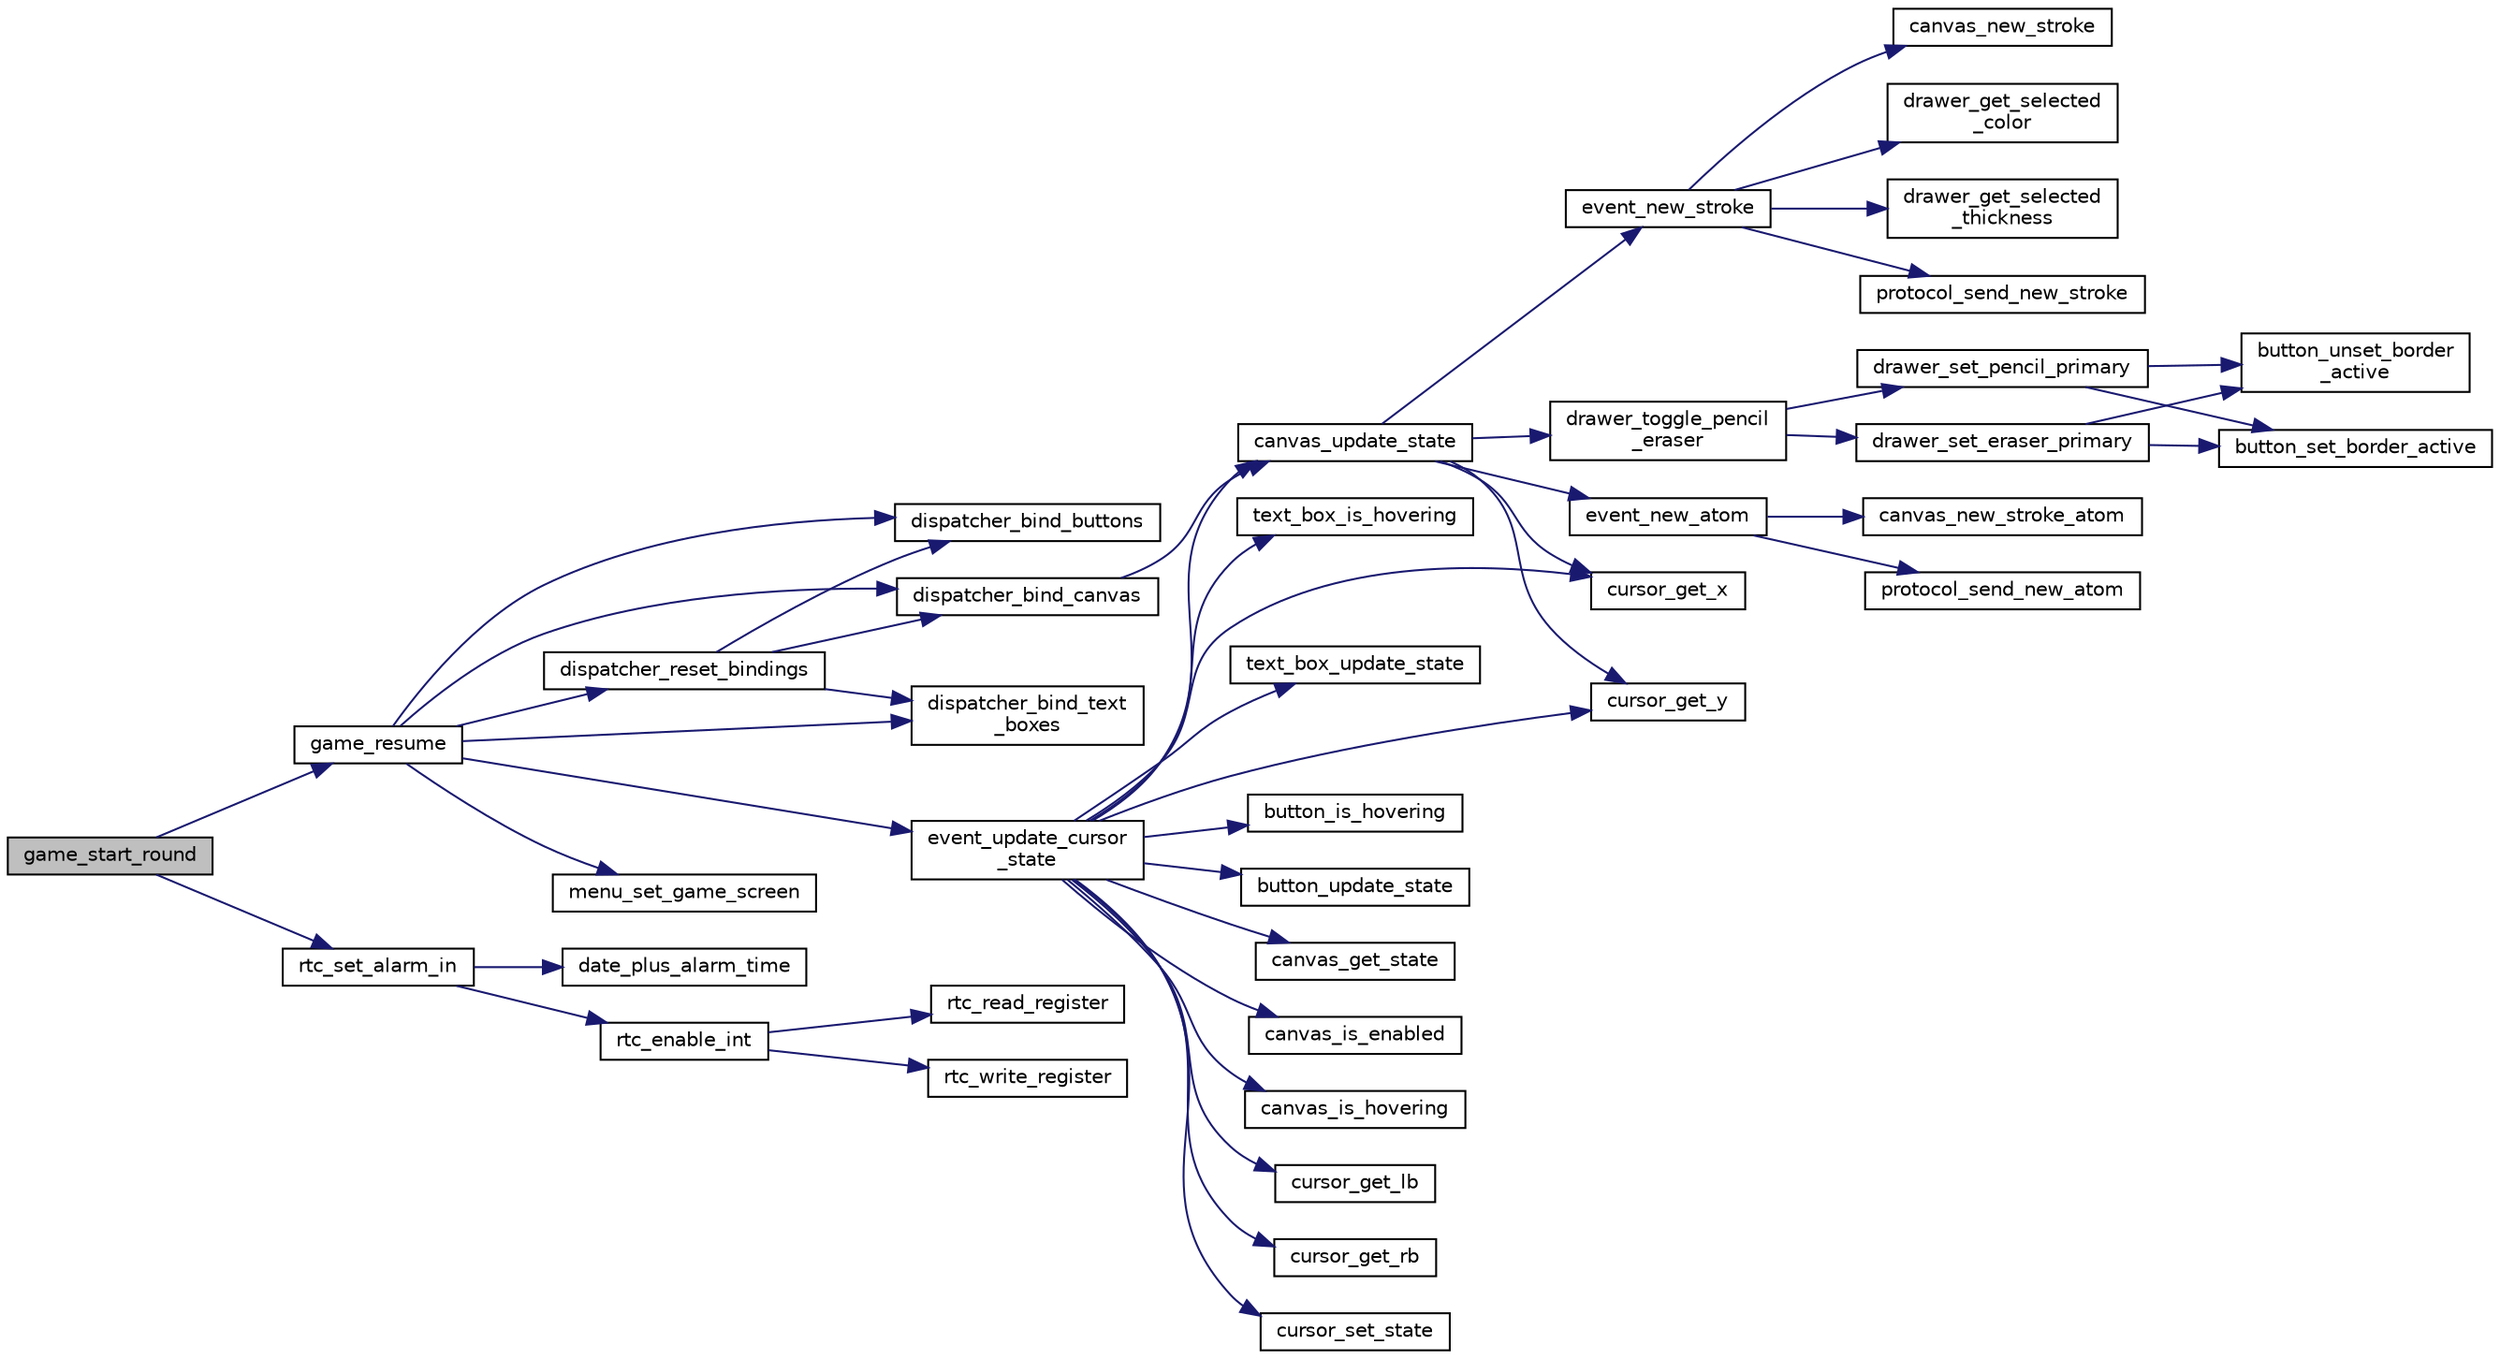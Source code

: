 digraph "game_start_round"
{
 // LATEX_PDF_SIZE
  edge [fontname="Helvetica",fontsize="10",labelfontname="Helvetica",labelfontsize="10"];
  node [fontname="Helvetica",fontsize="10",shape=record];
  rankdir="LR";
  Node1 [label="game_start_round",height=0.2,width=0.4,color="black", fillcolor="grey75", style="filled", fontcolor="black",tooltip="Starts the already created round."];
  Node1 -> Node2 [color="midnightblue",fontsize="10",style="solid",fontname="Helvetica"];
  Node2 [label="game_resume",height=0.2,width=0.4,color="black", fillcolor="white", style="filled",URL="$group__game.html#ga52118602811d7516e865c66a7410fd58",tooltip="Resumes the game."];
  Node2 -> Node3 [color="midnightblue",fontsize="10",style="solid",fontname="Helvetica"];
  Node3 [label="dispatcher_bind_buttons",height=0.2,width=0.4,color="black", fillcolor="white", style="filled",URL="$group__dispatcher.html#ga09a194e07832b8e7984e1b50d9722a80",tooltip="Binds the given buttons to the dispatcher."];
  Node2 -> Node4 [color="midnightblue",fontsize="10",style="solid",fontname="Helvetica"];
  Node4 [label="dispatcher_bind_canvas",height=0.2,width=0.4,color="black", fillcolor="white", style="filled",URL="$group__dispatcher.html#gab72c16c8547625b6dde1d4626b3c9c99",tooltip="Binds or unbinds the canvas to the dispatcher."];
  Node4 -> Node5 [color="midnightblue",fontsize="10",style="solid",fontname="Helvetica"];
  Node5 [label="canvas_update_state",height=0.2,width=0.4,color="black", fillcolor="white", style="filled",URL="$group__canvas.html#ga95661aa91869ceace06141f45c078210",tooltip="Updates the state of the canvas according to given mouse info."];
  Node5 -> Node6 [color="midnightblue",fontsize="10",style="solid",fontname="Helvetica"];
  Node6 [label="cursor_get_x",height=0.2,width=0.4,color="black", fillcolor="white", style="filled",URL="$group__cursor.html#ga479cd0880892e002681b109c7a712c04",tooltip="Gets cursor x coordinate."];
  Node5 -> Node7 [color="midnightblue",fontsize="10",style="solid",fontname="Helvetica"];
  Node7 [label="cursor_get_y",height=0.2,width=0.4,color="black", fillcolor="white", style="filled",URL="$group__cursor.html#ga15c1a0816c95ad240b94dc15480b403a",tooltip="Gets cursor y coordinate."];
  Node5 -> Node8 [color="midnightblue",fontsize="10",style="solid",fontname="Helvetica"];
  Node8 [label="drawer_toggle_pencil\l_eraser",height=0.2,width=0.4,color="black", fillcolor="white", style="filled",URL="$group__game.html#ga2a86959de5de66b3881ada72cf3a5850",tooltip="Switches the tool used (pencil/eraser) if this player is the drawer."];
  Node8 -> Node9 [color="midnightblue",fontsize="10",style="solid",fontname="Helvetica"];
  Node9 [label="drawer_set_eraser_primary",height=0.2,width=0.4,color="black", fillcolor="white", style="filled",URL="$group__game.html#gad2612affb6e1d0b40f1972a751ad6674",tooltip="Sets the eraser primary if this player is the drawer."];
  Node9 -> Node10 [color="midnightblue",fontsize="10",style="solid",fontname="Helvetica"];
  Node10 [label="button_set_border_active",height=0.2,width=0.4,color="black", fillcolor="white", style="filled",URL="$group__button.html#ga6fdbd6cb9f7febe9bc371326f96f365d",tooltip="Sets the border of a given button active."];
  Node9 -> Node11 [color="midnightblue",fontsize="10",style="solid",fontname="Helvetica"];
  Node11 [label="button_unset_border\l_active",height=0.2,width=0.4,color="black", fillcolor="white", style="filled",URL="$group__button.html#ga0425667543e54af67fe4010a57476d05",tooltip="Sets the border of a given button inactive."];
  Node8 -> Node12 [color="midnightblue",fontsize="10",style="solid",fontname="Helvetica"];
  Node12 [label="drawer_set_pencil_primary",height=0.2,width=0.4,color="black", fillcolor="white", style="filled",URL="$group__game.html#gab09c1e5c83d1408799b41ae9863259ef",tooltip="Sets the pencil primary if this player is the drawer."];
  Node12 -> Node10 [color="midnightblue",fontsize="10",style="solid",fontname="Helvetica"];
  Node12 -> Node11 [color="midnightblue",fontsize="10",style="solid",fontname="Helvetica"];
  Node5 -> Node13 [color="midnightblue",fontsize="10",style="solid",fontname="Helvetica"];
  Node13 [label="event_new_atom",height=0.2,width=0.4,color="black", fillcolor="white", style="filled",URL="$group__dispatcher.html#ga36337f8ccb7dcd6324010125bcf42dc1",tooltip="Adds a new atom to the stroke being drawn in the canvas and notifies the other player."];
  Node13 -> Node14 [color="midnightblue",fontsize="10",style="solid",fontname="Helvetica"];
  Node14 [label="canvas_new_stroke_atom",height=0.2,width=0.4,color="black", fillcolor="white", style="filled",URL="$group__canvas.html#ga9635fd19e44c814f55f50eb213d6b6b3",tooltip="Adds a new atom to the current stroke."];
  Node13 -> Node15 [color="midnightblue",fontsize="10",style="solid",fontname="Helvetica"];
  Node15 [label="protocol_send_new_atom",height=0.2,width=0.4,color="black", fillcolor="white", style="filled",URL="$group__protocol.html#ga0ef9e0d21713f79d9c42f68b435d209a",tooltip="Sends a message of type MSG_DRAW_ATOM."];
  Node5 -> Node16 [color="midnightblue",fontsize="10",style="solid",fontname="Helvetica"];
  Node16 [label="event_new_stroke",height=0.2,width=0.4,color="black", fillcolor="white", style="filled",URL="$group__dispatcher.html#ga4aeb5b63078cf7887e70a0696e5427e2",tooltip="Starts drawing new stroke in the canvas and notifies the other player."];
  Node16 -> Node17 [color="midnightblue",fontsize="10",style="solid",fontname="Helvetica"];
  Node17 [label="canvas_new_stroke",height=0.2,width=0.4,color="black", fillcolor="white", style="filled",URL="$group__canvas.html#ga79691af660bfc7d635d4727f2cbfd59a",tooltip="Starts a new stroke in the canvas."];
  Node16 -> Node18 [color="midnightblue",fontsize="10",style="solid",fontname="Helvetica"];
  Node18 [label="drawer_get_selected\l_color",height=0.2,width=0.4,color="black", fillcolor="white", style="filled",URL="$group__game.html#ga3fd14fd97f9704dccd8f8b0e6e53960f",tooltip="Gets the drawer selected color."];
  Node16 -> Node19 [color="midnightblue",fontsize="10",style="solid",fontname="Helvetica"];
  Node19 [label="drawer_get_selected\l_thickness",height=0.2,width=0.4,color="black", fillcolor="white", style="filled",URL="$group__game.html#ga7a01e47255ad988eefbe2e0067a3e26c",tooltip="Gets the drawer selected thickness."];
  Node16 -> Node20 [color="midnightblue",fontsize="10",style="solid",fontname="Helvetica"];
  Node20 [label="protocol_send_new_stroke",height=0.2,width=0.4,color="black", fillcolor="white", style="filled",URL="$group__protocol.html#ga48456102bf88a8974c153a8b117f9480",tooltip="Sends a message of type MSG_NEW_STROKE."];
  Node2 -> Node21 [color="midnightblue",fontsize="10",style="solid",fontname="Helvetica"];
  Node21 [label="dispatcher_bind_text\l_boxes",height=0.2,width=0.4,color="black", fillcolor="white", style="filled",URL="$group__dispatcher.html#ga4701c82e8ae5bf8fa045347e26aefb74",tooltip="Binds the given text boxes to the dispatcher."];
  Node2 -> Node22 [color="midnightblue",fontsize="10",style="solid",fontname="Helvetica"];
  Node22 [label="dispatcher_reset_bindings",height=0.2,width=0.4,color="black", fillcolor="white", style="filled",URL="$group__dispatcher.html#gab9458678bdcdc4f0ff458f8a9b27c638",tooltip="Resets all dispatcher bindings."];
  Node22 -> Node3 [color="midnightblue",fontsize="10",style="solid",fontname="Helvetica"];
  Node22 -> Node4 [color="midnightblue",fontsize="10",style="solid",fontname="Helvetica"];
  Node22 -> Node21 [color="midnightblue",fontsize="10",style="solid",fontname="Helvetica"];
  Node2 -> Node23 [color="midnightblue",fontsize="10",style="solid",fontname="Helvetica"];
  Node23 [label="event_update_cursor\l_state",height=0.2,width=0.4,color="black", fillcolor="white", style="filled",URL="$group__dispatcher.html#ga1870958649b46017847735537a5701e1",tooltip="Updates the cursor state and updates the game according to it."];
  Node23 -> Node24 [color="midnightblue",fontsize="10",style="solid",fontname="Helvetica"];
  Node24 [label="button_is_hovering",height=0.2,width=0.4,color="black", fillcolor="white", style="filled",URL="$group__button.html#ga08826459f45b21d883c8b46751193280",tooltip="Checks if the given coordinates are inside the limits of a given button."];
  Node23 -> Node25 [color="midnightblue",fontsize="10",style="solid",fontname="Helvetica"];
  Node25 [label="button_update_state",height=0.2,width=0.4,color="black", fillcolor="white", style="filled",URL="$group__button.html#ga9d70332e21de7ab70afff4fa96fb69d4",tooltip="Updates the state of a given button according to given mouse info."];
  Node23 -> Node26 [color="midnightblue",fontsize="10",style="solid",fontname="Helvetica"];
  Node26 [label="canvas_get_state",height=0.2,width=0.4,color="black", fillcolor="white", style="filled",URL="$group__canvas.html#ga2f87deffc6dca6f0ee25d5cd1c3bdd40",tooltip="Gets the current canvas state."];
  Node23 -> Node27 [color="midnightblue",fontsize="10",style="solid",fontname="Helvetica"];
  Node27 [label="canvas_is_enabled",height=0.2,width=0.4,color="black", fillcolor="white", style="filled",URL="$group__canvas.html#gaff7e5e6e51cce443e068e88722d00bbb",tooltip="Checks if canvas is enabled, that is, if it allows the user to draw."];
  Node23 -> Node28 [color="midnightblue",fontsize="10",style="solid",fontname="Helvetica"];
  Node28 [label="canvas_is_hovering",height=0.2,width=0.4,color="black", fillcolor="white", style="filled",URL="$group__canvas.html#ga4b7509d83889d7a4a67e0d72e6f2e096",tooltip="Checks if the given coordinates are inside the limits of the canvas."];
  Node23 -> Node5 [color="midnightblue",fontsize="10",style="solid",fontname="Helvetica"];
  Node23 -> Node29 [color="midnightblue",fontsize="10",style="solid",fontname="Helvetica"];
  Node29 [label="cursor_get_lb",height=0.2,width=0.4,color="black", fillcolor="white", style="filled",URL="$group__cursor.html#gac0fa742a26e68888018245125c26d5d6",tooltip="Gets the left button state. (either pressed or not)"];
  Node23 -> Node30 [color="midnightblue",fontsize="10",style="solid",fontname="Helvetica"];
  Node30 [label="cursor_get_rb",height=0.2,width=0.4,color="black", fillcolor="white", style="filled",URL="$group__cursor.html#ga7da23fec369ac0db044e35d1ff1fb95c",tooltip="Gets the right button state. (either pressed or not)"];
  Node23 -> Node6 [color="midnightblue",fontsize="10",style="solid",fontname="Helvetica"];
  Node23 -> Node7 [color="midnightblue",fontsize="10",style="solid",fontname="Helvetica"];
  Node23 -> Node31 [color="midnightblue",fontsize="10",style="solid",fontname="Helvetica"];
  Node31 [label="cursor_set_state",height=0.2,width=0.4,color="black", fillcolor="white", style="filled",URL="$group__cursor.html#ga76ed8ba253d1ffd6ef14da30591ad15f",tooltip="Sets the cursor state."];
  Node23 -> Node32 [color="midnightblue",fontsize="10",style="solid",fontname="Helvetica"];
  Node32 [label="text_box_is_hovering",height=0.2,width=0.4,color="black", fillcolor="white", style="filled",URL="$group__textbox.html#ga33353114ce71e80ee90b18827c53f717",tooltip="Checks if the given coordinates are inside the limits of a given text box."];
  Node23 -> Node33 [color="midnightblue",fontsize="10",style="solid",fontname="Helvetica"];
  Node33 [label="text_box_update_state",height=0.2,width=0.4,color="black", fillcolor="white", style="filled",URL="$group__textbox.html#gaf810b80df21aa5e7259b8fc8815238f5",tooltip="Updates the state of a given text box according to given mouse info."];
  Node2 -> Node34 [color="midnightblue",fontsize="10",style="solid",fontname="Helvetica"];
  Node34 [label="menu_set_game_screen",height=0.2,width=0.4,color="black", fillcolor="white", style="filled",URL="$group__menu.html#gaa2f9ad11fdc632d1a6cb3d2ab271f776",tooltip="Sets the menu to the game screen."];
  Node1 -> Node35 [color="midnightblue",fontsize="10",style="solid",fontname="Helvetica"];
  Node35 [label="rtc_set_alarm_in",height=0.2,width=0.4,color="black", fillcolor="white", style="filled",URL="$group__rtc.html#ga49dc9bc6e37a97deaf7ee0dc0f9110e1",tooltip="Sets an alarm with remaining time to alarm from now."];
  Node35 -> Node36 [color="midnightblue",fontsize="10",style="solid",fontname="Helvetica"];
  Node36 [label="date_plus_alarm_time",height=0.2,width=0.4,color="black", fillcolor="white", style="filled",URL="$group__date.html#gacf12b565d3e4489dd6026ce1ee6b5ebc",tooltip="Adds a date_t to a rtc_alarm_time_t."];
  Node35 -> Node37 [color="midnightblue",fontsize="10",style="solid",fontname="Helvetica"];
  Node37 [label="rtc_enable_int",height=0.2,width=0.4,color="black", fillcolor="white", style="filled",URL="$group__rtc.html#ga2780c6d57b30b6d1804927a1d5c1dd1b",tooltip="Enables a type of interrupt with the given configuration."];
  Node37 -> Node38 [color="midnightblue",fontsize="10",style="solid",fontname="Helvetica"];
  Node38 [label="rtc_read_register",height=0.2,width=0.4,color="black", fillcolor="white", style="filled",URL="$group__rtc.html#gaeb22f43773d6e29365a07f7f847dfbb9",tooltip="Reads data from a RTC register."];
  Node37 -> Node39 [color="midnightblue",fontsize="10",style="solid",fontname="Helvetica"];
  Node39 [label="rtc_write_register",height=0.2,width=0.4,color="black", fillcolor="white", style="filled",URL="$group__rtc.html#ga30aa093c07ae9ee5626c2a50a40641d1",tooltip="Writes data to a RTC register."];
}
